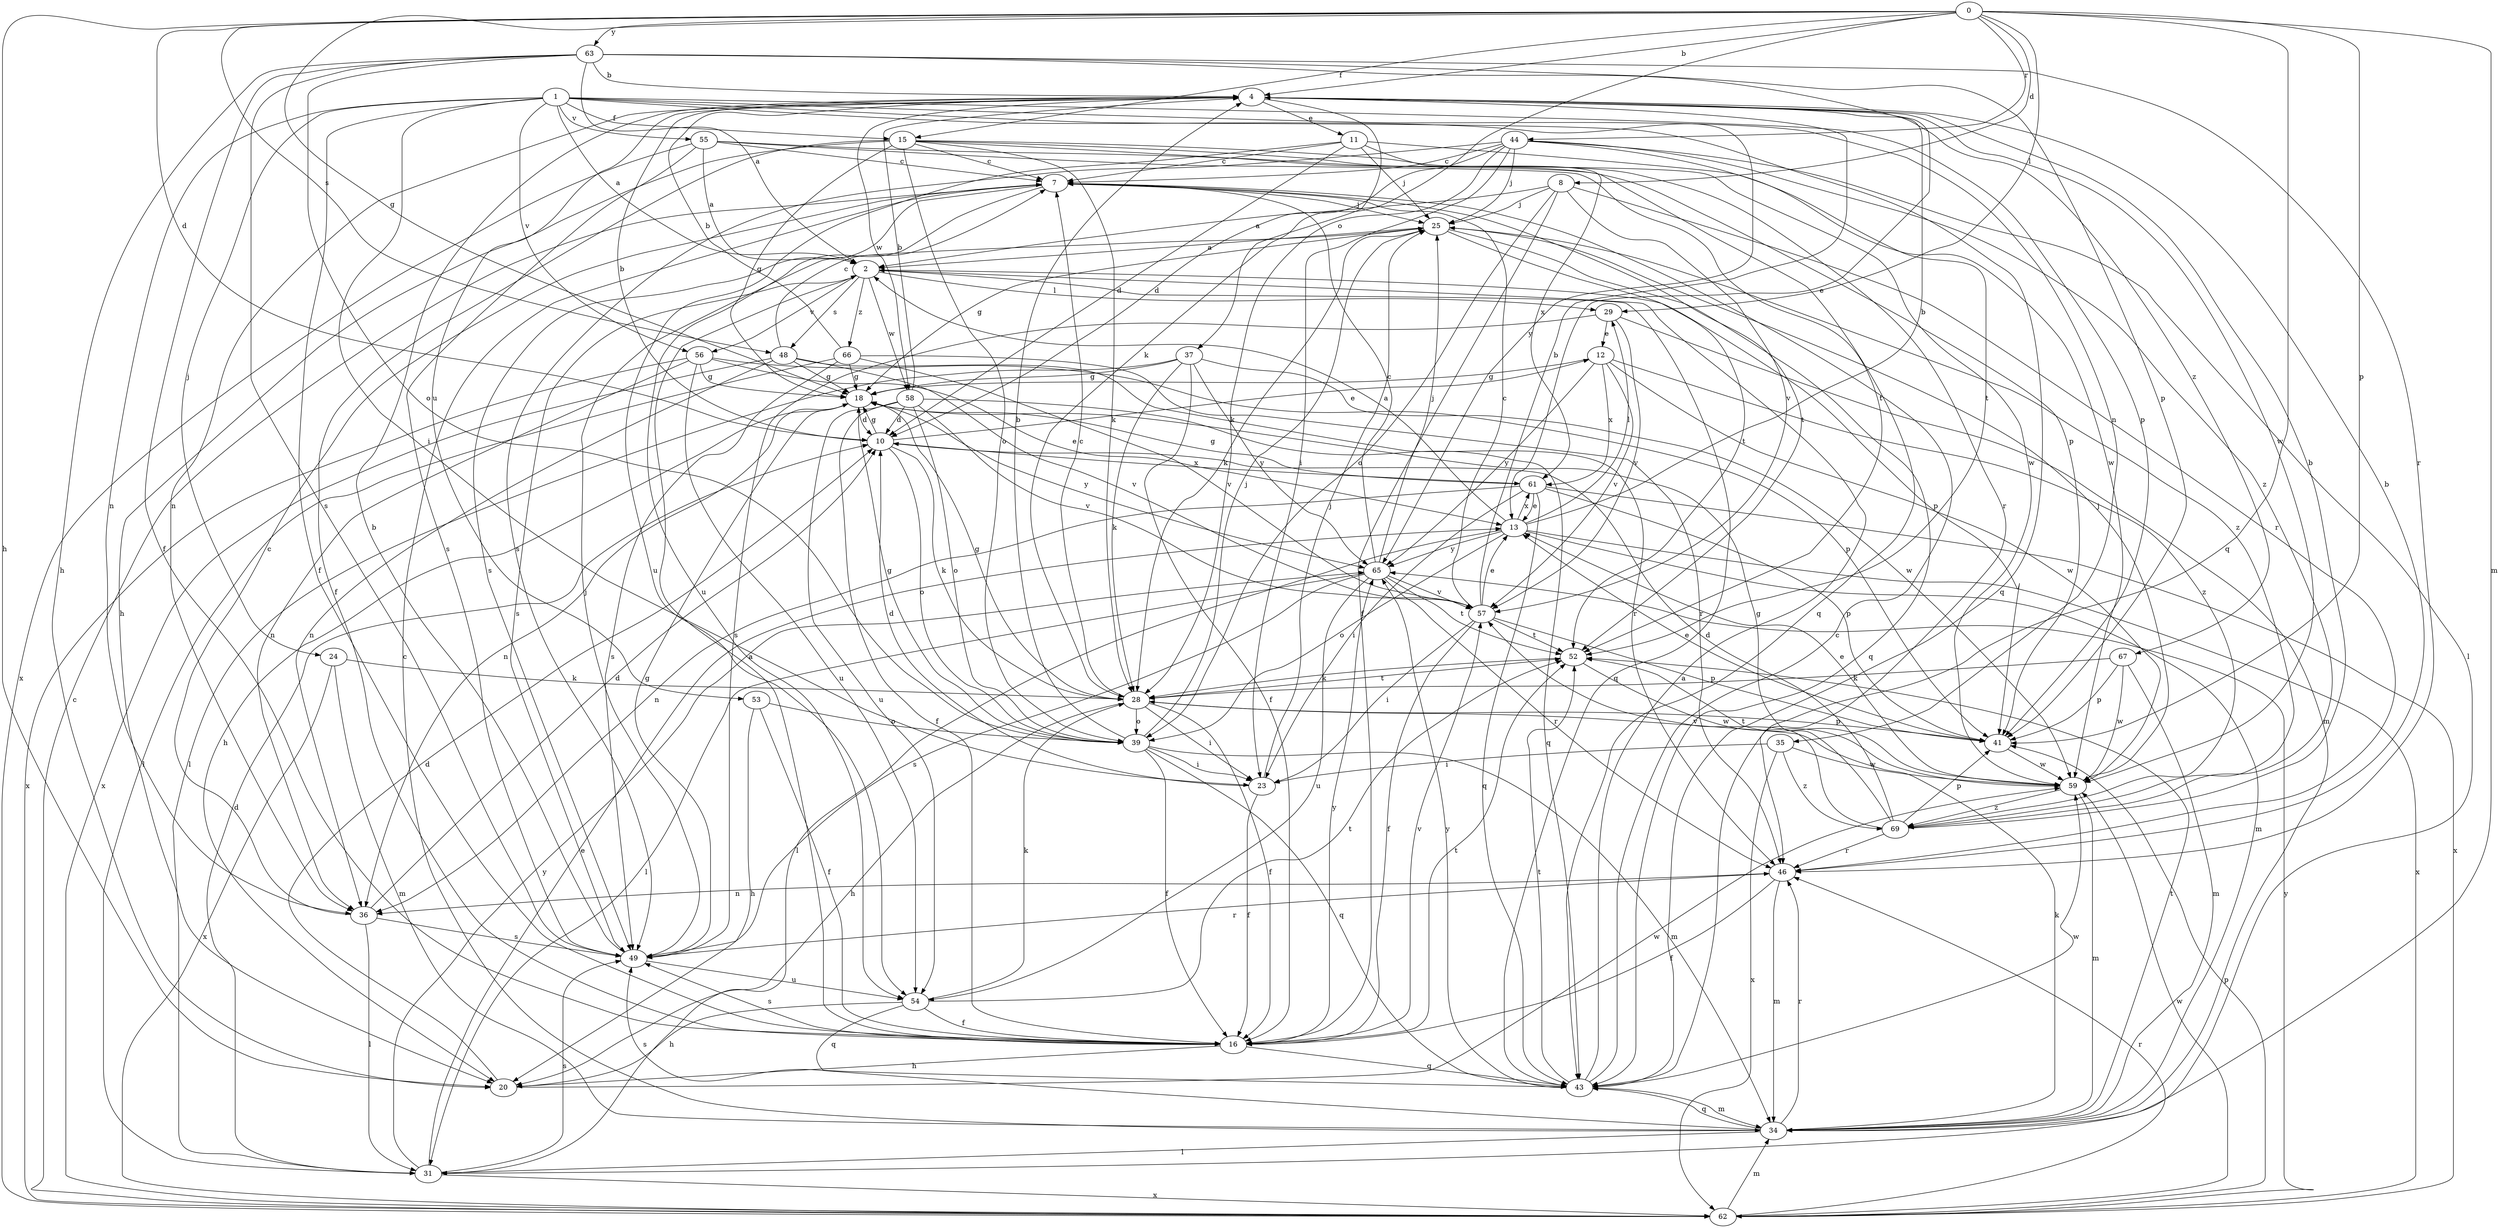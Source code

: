 strict digraph  {
0;
1;
2;
4;
7;
8;
10;
11;
12;
13;
15;
16;
18;
20;
23;
24;
25;
28;
29;
31;
34;
35;
36;
37;
39;
41;
43;
44;
46;
48;
49;
52;
53;
54;
55;
56;
57;
58;
59;
61;
62;
63;
65;
66;
67;
69;
0 -> 4  [label=b];
0 -> 8  [label=d];
0 -> 10  [label=d];
0 -> 15  [label=f];
0 -> 18  [label=g];
0 -> 20  [label=h];
0 -> 28  [label=k];
0 -> 29  [label=l];
0 -> 34  [label=m];
0 -> 41  [label=p];
0 -> 43  [label=q];
0 -> 44  [label=r];
0 -> 48  [label=s];
0 -> 63  [label=y];
1 -> 2  [label=a];
1 -> 15  [label=f];
1 -> 16  [label=f];
1 -> 23  [label=i];
1 -> 24  [label=j];
1 -> 35  [label=n];
1 -> 36  [label=n];
1 -> 41  [label=p];
1 -> 43  [label=q];
1 -> 55  [label=v];
1 -> 56  [label=v];
1 -> 65  [label=y];
2 -> 29  [label=l];
2 -> 41  [label=p];
2 -> 43  [label=q];
2 -> 48  [label=s];
2 -> 49  [label=s];
2 -> 56  [label=v];
2 -> 58  [label=w];
2 -> 66  [label=z];
4 -> 11  [label=e];
4 -> 36  [label=n];
4 -> 37  [label=o];
4 -> 53  [label=u];
4 -> 58  [label=w];
4 -> 59  [label=w];
4 -> 67  [label=z];
7 -> 25  [label=j];
7 -> 49  [label=s];
7 -> 52  [label=t];
7 -> 54  [label=u];
8 -> 2  [label=a];
8 -> 16  [label=f];
8 -> 25  [label=j];
8 -> 39  [label=o];
8 -> 46  [label=r];
8 -> 57  [label=v];
10 -> 4  [label=b];
10 -> 12  [label=e];
10 -> 18  [label=g];
10 -> 28  [label=k];
10 -> 39  [label=o];
10 -> 61  [label=x];
11 -> 7  [label=c];
11 -> 10  [label=d];
11 -> 25  [label=j];
11 -> 54  [label=u];
11 -> 59  [label=w];
11 -> 61  [label=x];
12 -> 18  [label=g];
12 -> 57  [label=v];
12 -> 59  [label=w];
12 -> 61  [label=x];
12 -> 65  [label=y];
12 -> 69  [label=z];
13 -> 2  [label=a];
13 -> 4  [label=b];
13 -> 29  [label=l];
13 -> 31  [label=l];
13 -> 34  [label=m];
13 -> 39  [label=o];
13 -> 61  [label=x];
13 -> 62  [label=x];
13 -> 65  [label=y];
15 -> 7  [label=c];
15 -> 16  [label=f];
15 -> 18  [label=g];
15 -> 20  [label=h];
15 -> 28  [label=k];
15 -> 39  [label=o];
15 -> 43  [label=q];
15 -> 46  [label=r];
15 -> 59  [label=w];
16 -> 2  [label=a];
16 -> 20  [label=h];
16 -> 43  [label=q];
16 -> 49  [label=s];
16 -> 52  [label=t];
16 -> 57  [label=v];
16 -> 65  [label=y];
18 -> 10  [label=d];
18 -> 20  [label=h];
18 -> 36  [label=n];
18 -> 65  [label=y];
20 -> 10  [label=d];
20 -> 59  [label=w];
23 -> 10  [label=d];
23 -> 16  [label=f];
23 -> 25  [label=j];
24 -> 28  [label=k];
24 -> 34  [label=m];
24 -> 62  [label=x];
25 -> 2  [label=a];
25 -> 18  [label=g];
25 -> 28  [label=k];
25 -> 43  [label=q];
25 -> 52  [label=t];
25 -> 69  [label=z];
28 -> 7  [label=c];
28 -> 16  [label=f];
28 -> 18  [label=g];
28 -> 20  [label=h];
28 -> 23  [label=i];
28 -> 39  [label=o];
28 -> 41  [label=p];
28 -> 52  [label=t];
29 -> 12  [label=e];
29 -> 34  [label=m];
29 -> 49  [label=s];
29 -> 57  [label=v];
31 -> 10  [label=d];
31 -> 13  [label=e];
31 -> 49  [label=s];
31 -> 62  [label=x];
31 -> 65  [label=y];
34 -> 7  [label=c];
34 -> 28  [label=k];
34 -> 31  [label=l];
34 -> 43  [label=q];
34 -> 46  [label=r];
34 -> 49  [label=s];
34 -> 52  [label=t];
35 -> 23  [label=i];
35 -> 59  [label=w];
35 -> 62  [label=x];
35 -> 69  [label=z];
36 -> 7  [label=c];
36 -> 10  [label=d];
36 -> 31  [label=l];
36 -> 49  [label=s];
37 -> 16  [label=f];
37 -> 18  [label=g];
37 -> 28  [label=k];
37 -> 31  [label=l];
37 -> 59  [label=w];
37 -> 65  [label=y];
39 -> 4  [label=b];
39 -> 16  [label=f];
39 -> 18  [label=g];
39 -> 23  [label=i];
39 -> 25  [label=j];
39 -> 34  [label=m];
39 -> 43  [label=q];
41 -> 13  [label=e];
41 -> 59  [label=w];
43 -> 2  [label=a];
43 -> 7  [label=c];
43 -> 34  [label=m];
43 -> 52  [label=t];
43 -> 59  [label=w];
43 -> 65  [label=y];
44 -> 7  [label=c];
44 -> 10  [label=d];
44 -> 23  [label=i];
44 -> 25  [label=j];
44 -> 28  [label=k];
44 -> 31  [label=l];
44 -> 49  [label=s];
44 -> 52  [label=t];
44 -> 69  [label=z];
46 -> 4  [label=b];
46 -> 16  [label=f];
46 -> 34  [label=m];
46 -> 36  [label=n];
48 -> 7  [label=c];
48 -> 18  [label=g];
48 -> 36  [label=n];
48 -> 46  [label=r];
48 -> 57  [label=v];
48 -> 62  [label=x];
49 -> 4  [label=b];
49 -> 18  [label=g];
49 -> 25  [label=j];
49 -> 46  [label=r];
49 -> 54  [label=u];
52 -> 28  [label=k];
52 -> 59  [label=w];
53 -> 16  [label=f];
53 -> 20  [label=h];
53 -> 39  [label=o];
54 -> 16  [label=f];
54 -> 20  [label=h];
54 -> 28  [label=k];
54 -> 43  [label=q];
54 -> 52  [label=t];
55 -> 2  [label=a];
55 -> 7  [label=c];
55 -> 41  [label=p];
55 -> 49  [label=s];
55 -> 52  [label=t];
55 -> 62  [label=x];
56 -> 13  [label=e];
56 -> 18  [label=g];
56 -> 36  [label=n];
56 -> 41  [label=p];
56 -> 54  [label=u];
56 -> 62  [label=x];
57 -> 4  [label=b];
57 -> 7  [label=c];
57 -> 13  [label=e];
57 -> 16  [label=f];
57 -> 23  [label=i];
57 -> 41  [label=p];
57 -> 52  [label=t];
58 -> 4  [label=b];
58 -> 10  [label=d];
58 -> 16  [label=f];
58 -> 39  [label=o];
58 -> 43  [label=q];
58 -> 54  [label=u];
58 -> 57  [label=v];
59 -> 13  [label=e];
59 -> 25  [label=j];
59 -> 34  [label=m];
59 -> 52  [label=t];
59 -> 69  [label=z];
61 -> 13  [label=e];
61 -> 18  [label=g];
61 -> 23  [label=i];
61 -> 36  [label=n];
61 -> 41  [label=p];
61 -> 43  [label=q];
61 -> 62  [label=x];
62 -> 7  [label=c];
62 -> 34  [label=m];
62 -> 41  [label=p];
62 -> 46  [label=r];
62 -> 59  [label=w];
62 -> 65  [label=y];
63 -> 2  [label=a];
63 -> 4  [label=b];
63 -> 13  [label=e];
63 -> 16  [label=f];
63 -> 20  [label=h];
63 -> 39  [label=o];
63 -> 41  [label=p];
63 -> 46  [label=r];
63 -> 49  [label=s];
65 -> 7  [label=c];
65 -> 25  [label=j];
65 -> 31  [label=l];
65 -> 46  [label=r];
65 -> 49  [label=s];
65 -> 52  [label=t];
65 -> 54  [label=u];
65 -> 57  [label=v];
66 -> 4  [label=b];
66 -> 18  [label=g];
66 -> 31  [label=l];
66 -> 46  [label=r];
66 -> 49  [label=s];
66 -> 57  [label=v];
67 -> 28  [label=k];
67 -> 34  [label=m];
67 -> 41  [label=p];
67 -> 59  [label=w];
69 -> 4  [label=b];
69 -> 10  [label=d];
69 -> 18  [label=g];
69 -> 41  [label=p];
69 -> 46  [label=r];
69 -> 57  [label=v];
}
